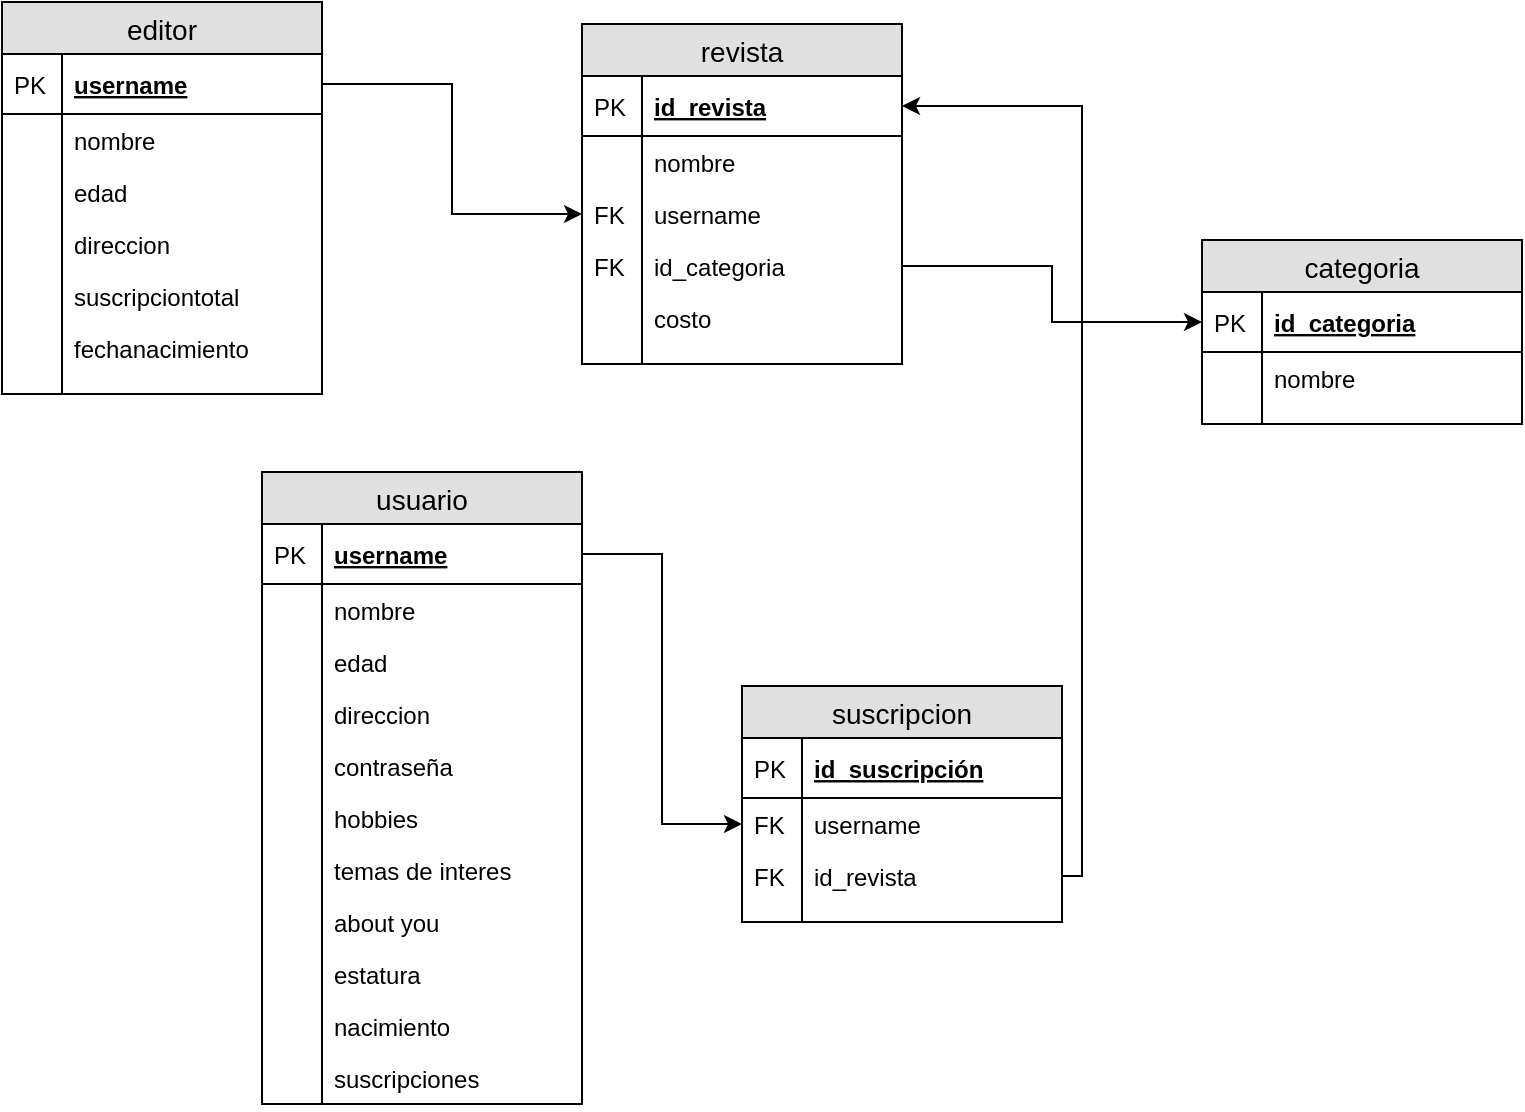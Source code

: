 <mxfile version="11.2.7" type="device" pages="1"><diagram id="twNf1dvfjhEyHfGUz9U5" name="Page-1"><mxGraphModel dx="687" dy="404" grid="1" gridSize="10" guides="1" tooltips="1" connect="1" arrows="1" fold="1" page="1" pageScale="1" pageWidth="850" pageHeight="1100" math="0" shadow="0"><root><mxCell id="0"/><mxCell id="1" parent="0"/><mxCell id="lhlkdjza3kE6KTOdstih-1" value="editor" style="swimlane;fontStyle=0;childLayout=stackLayout;horizontal=1;startSize=26;fillColor=#e0e0e0;horizontalStack=0;resizeParent=1;resizeParentMax=0;resizeLast=0;collapsible=1;marginBottom=0;swimlaneFillColor=#ffffff;align=center;fontSize=14;" vertex="1" parent="1"><mxGeometry x="330" y="80" width="160" height="196" as="geometry"/></mxCell><mxCell id="lhlkdjza3kE6KTOdstih-2" value="username" style="shape=partialRectangle;top=0;left=0;right=0;bottom=1;align=left;verticalAlign=middle;fillColor=none;spacingLeft=34;spacingRight=4;overflow=hidden;rotatable=0;points=[[0,0.5],[1,0.5]];portConstraint=eastwest;dropTarget=0;fontStyle=5;fontSize=12;" vertex="1" parent="lhlkdjza3kE6KTOdstih-1"><mxGeometry y="26" width="160" height="30" as="geometry"/></mxCell><mxCell id="lhlkdjza3kE6KTOdstih-3" value="PK" style="shape=partialRectangle;top=0;left=0;bottom=0;fillColor=none;align=left;verticalAlign=middle;spacingLeft=4;spacingRight=4;overflow=hidden;rotatable=0;points=[];portConstraint=eastwest;part=1;fontSize=12;" vertex="1" connectable="0" parent="lhlkdjza3kE6KTOdstih-2"><mxGeometry width="30" height="30" as="geometry"/></mxCell><mxCell id="lhlkdjza3kE6KTOdstih-4" value="nombre" style="shape=partialRectangle;top=0;left=0;right=0;bottom=0;align=left;verticalAlign=top;fillColor=none;spacingLeft=34;spacingRight=4;overflow=hidden;rotatable=0;points=[[0,0.5],[1,0.5]];portConstraint=eastwest;dropTarget=0;fontSize=12;" vertex="1" parent="lhlkdjza3kE6KTOdstih-1"><mxGeometry y="56" width="160" height="26" as="geometry"/></mxCell><mxCell id="lhlkdjza3kE6KTOdstih-5" value="" style="shape=partialRectangle;top=0;left=0;bottom=0;fillColor=none;align=left;verticalAlign=top;spacingLeft=4;spacingRight=4;overflow=hidden;rotatable=0;points=[];portConstraint=eastwest;part=1;fontSize=12;" vertex="1" connectable="0" parent="lhlkdjza3kE6KTOdstih-4"><mxGeometry width="30" height="26" as="geometry"/></mxCell><mxCell id="lhlkdjza3kE6KTOdstih-6" value="edad" style="shape=partialRectangle;top=0;left=0;right=0;bottom=0;align=left;verticalAlign=top;fillColor=none;spacingLeft=34;spacingRight=4;overflow=hidden;rotatable=0;points=[[0,0.5],[1,0.5]];portConstraint=eastwest;dropTarget=0;fontSize=12;" vertex="1" parent="lhlkdjza3kE6KTOdstih-1"><mxGeometry y="82" width="160" height="26" as="geometry"/></mxCell><mxCell id="lhlkdjza3kE6KTOdstih-7" value="" style="shape=partialRectangle;top=0;left=0;bottom=0;fillColor=none;align=left;verticalAlign=top;spacingLeft=4;spacingRight=4;overflow=hidden;rotatable=0;points=[];portConstraint=eastwest;part=1;fontSize=12;" vertex="1" connectable="0" parent="lhlkdjza3kE6KTOdstih-6"><mxGeometry width="30" height="26" as="geometry"/></mxCell><mxCell id="lhlkdjza3kE6KTOdstih-8" value="direccion" style="shape=partialRectangle;top=0;left=0;right=0;bottom=0;align=left;verticalAlign=top;fillColor=none;spacingLeft=34;spacingRight=4;overflow=hidden;rotatable=0;points=[[0,0.5],[1,0.5]];portConstraint=eastwest;dropTarget=0;fontSize=12;" vertex="1" parent="lhlkdjza3kE6KTOdstih-1"><mxGeometry y="108" width="160" height="26" as="geometry"/></mxCell><mxCell id="lhlkdjza3kE6KTOdstih-9" value="" style="shape=partialRectangle;top=0;left=0;bottom=0;fillColor=none;align=left;verticalAlign=top;spacingLeft=4;spacingRight=4;overflow=hidden;rotatable=0;points=[];portConstraint=eastwest;part=1;fontSize=12;" vertex="1" connectable="0" parent="lhlkdjza3kE6KTOdstih-8"><mxGeometry width="30" height="26" as="geometry"/></mxCell><mxCell id="lhlkdjza3kE6KTOdstih-12" value="suscripciontotal" style="shape=partialRectangle;top=0;left=0;right=0;bottom=0;align=left;verticalAlign=top;fillColor=none;spacingLeft=34;spacingRight=4;overflow=hidden;rotatable=0;points=[[0,0.5],[1,0.5]];portConstraint=eastwest;dropTarget=0;fontSize=12;" vertex="1" parent="lhlkdjza3kE6KTOdstih-1"><mxGeometry y="134" width="160" height="26" as="geometry"/></mxCell><mxCell id="lhlkdjza3kE6KTOdstih-13" value="" style="shape=partialRectangle;top=0;left=0;bottom=0;fillColor=none;align=left;verticalAlign=top;spacingLeft=4;spacingRight=4;overflow=hidden;rotatable=0;points=[];portConstraint=eastwest;part=1;fontSize=12;" vertex="1" connectable="0" parent="lhlkdjza3kE6KTOdstih-12"><mxGeometry width="30" height="26" as="geometry"/></mxCell><mxCell id="lhlkdjza3kE6KTOdstih-18" value="fechanacimiento" style="shape=partialRectangle;top=0;left=0;right=0;bottom=0;align=left;verticalAlign=top;fillColor=none;spacingLeft=34;spacingRight=4;overflow=hidden;rotatable=0;points=[[0,0.5],[1,0.5]];portConstraint=eastwest;dropTarget=0;fontSize=12;" vertex="1" parent="lhlkdjza3kE6KTOdstih-1"><mxGeometry y="160" width="160" height="26" as="geometry"/></mxCell><mxCell id="lhlkdjza3kE6KTOdstih-19" value="" style="shape=partialRectangle;top=0;left=0;bottom=0;fillColor=none;align=left;verticalAlign=top;spacingLeft=4;spacingRight=4;overflow=hidden;rotatable=0;points=[];portConstraint=eastwest;part=1;fontSize=12;" vertex="1" connectable="0" parent="lhlkdjza3kE6KTOdstih-18"><mxGeometry width="30" height="26" as="geometry"/></mxCell><mxCell id="lhlkdjza3kE6KTOdstih-10" value="" style="shape=partialRectangle;top=0;left=0;right=0;bottom=0;align=left;verticalAlign=top;fillColor=none;spacingLeft=34;spacingRight=4;overflow=hidden;rotatable=0;points=[[0,0.5],[1,0.5]];portConstraint=eastwest;dropTarget=0;fontSize=12;" vertex="1" parent="lhlkdjza3kE6KTOdstih-1"><mxGeometry y="186" width="160" height="10" as="geometry"/></mxCell><mxCell id="lhlkdjza3kE6KTOdstih-11" value="" style="shape=partialRectangle;top=0;left=0;bottom=0;fillColor=none;align=left;verticalAlign=top;spacingLeft=4;spacingRight=4;overflow=hidden;rotatable=0;points=[];portConstraint=eastwest;part=1;fontSize=12;" vertex="1" connectable="0" parent="lhlkdjza3kE6KTOdstih-10"><mxGeometry width="30" height="10" as="geometry"/></mxCell><mxCell id="lhlkdjza3kE6KTOdstih-22" value="usuario" style="swimlane;fontStyle=0;childLayout=stackLayout;horizontal=1;startSize=26;fillColor=#e0e0e0;horizontalStack=0;resizeParent=1;resizeParentMax=0;resizeLast=0;collapsible=1;marginBottom=0;swimlaneFillColor=#ffffff;align=center;fontSize=14;" vertex="1" parent="1"><mxGeometry x="460" y="315" width="160" height="316" as="geometry"/></mxCell><mxCell id="lhlkdjza3kE6KTOdstih-23" value="username" style="shape=partialRectangle;top=0;left=0;right=0;bottom=1;align=left;verticalAlign=middle;fillColor=none;spacingLeft=34;spacingRight=4;overflow=hidden;rotatable=0;points=[[0,0.5],[1,0.5]];portConstraint=eastwest;dropTarget=0;fontStyle=5;fontSize=12;" vertex="1" parent="lhlkdjza3kE6KTOdstih-22"><mxGeometry y="26" width="160" height="30" as="geometry"/></mxCell><mxCell id="lhlkdjza3kE6KTOdstih-24" value="PK" style="shape=partialRectangle;top=0;left=0;bottom=0;fillColor=none;align=left;verticalAlign=middle;spacingLeft=4;spacingRight=4;overflow=hidden;rotatable=0;points=[];portConstraint=eastwest;part=1;fontSize=12;" vertex="1" connectable="0" parent="lhlkdjza3kE6KTOdstih-23"><mxGeometry width="30" height="30" as="geometry"/></mxCell><mxCell id="lhlkdjza3kE6KTOdstih-25" value="nombre" style="shape=partialRectangle;top=0;left=0;right=0;bottom=0;align=left;verticalAlign=top;fillColor=none;spacingLeft=34;spacingRight=4;overflow=hidden;rotatable=0;points=[[0,0.5],[1,0.5]];portConstraint=eastwest;dropTarget=0;fontSize=12;" vertex="1" parent="lhlkdjza3kE6KTOdstih-22"><mxGeometry y="56" width="160" height="26" as="geometry"/></mxCell><mxCell id="lhlkdjza3kE6KTOdstih-26" value="" style="shape=partialRectangle;top=0;left=0;bottom=0;fillColor=none;align=left;verticalAlign=top;spacingLeft=4;spacingRight=4;overflow=hidden;rotatable=0;points=[];portConstraint=eastwest;part=1;fontSize=12;" vertex="1" connectable="0" parent="lhlkdjza3kE6KTOdstih-25"><mxGeometry width="30" height="26" as="geometry"/></mxCell><mxCell id="lhlkdjza3kE6KTOdstih-27" value="edad" style="shape=partialRectangle;top=0;left=0;right=0;bottom=0;align=left;verticalAlign=top;fillColor=none;spacingLeft=34;spacingRight=4;overflow=hidden;rotatable=0;points=[[0,0.5],[1,0.5]];portConstraint=eastwest;dropTarget=0;fontSize=12;" vertex="1" parent="lhlkdjza3kE6KTOdstih-22"><mxGeometry y="82" width="160" height="26" as="geometry"/></mxCell><mxCell id="lhlkdjza3kE6KTOdstih-28" value="" style="shape=partialRectangle;top=0;left=0;bottom=0;fillColor=none;align=left;verticalAlign=top;spacingLeft=4;spacingRight=4;overflow=hidden;rotatable=0;points=[];portConstraint=eastwest;part=1;fontSize=12;" vertex="1" connectable="0" parent="lhlkdjza3kE6KTOdstih-27"><mxGeometry width="30" height="26" as="geometry"/></mxCell><mxCell id="lhlkdjza3kE6KTOdstih-29" value="direccion" style="shape=partialRectangle;top=0;left=0;right=0;bottom=0;align=left;verticalAlign=top;fillColor=none;spacingLeft=34;spacingRight=4;overflow=hidden;rotatable=0;points=[[0,0.5],[1,0.5]];portConstraint=eastwest;dropTarget=0;fontSize=12;" vertex="1" parent="lhlkdjza3kE6KTOdstih-22"><mxGeometry y="108" width="160" height="26" as="geometry"/></mxCell><mxCell id="lhlkdjza3kE6KTOdstih-30" value="" style="shape=partialRectangle;top=0;left=0;bottom=0;fillColor=none;align=left;verticalAlign=top;spacingLeft=4;spacingRight=4;overflow=hidden;rotatable=0;points=[];portConstraint=eastwest;part=1;fontSize=12;" vertex="1" connectable="0" parent="lhlkdjza3kE6KTOdstih-29"><mxGeometry width="30" height="26" as="geometry"/></mxCell><mxCell id="lhlkdjza3kE6KTOdstih-33" value="contraseña" style="shape=partialRectangle;top=0;left=0;right=0;bottom=0;align=left;verticalAlign=top;fillColor=none;spacingLeft=34;spacingRight=4;overflow=hidden;rotatable=0;points=[[0,0.5],[1,0.5]];portConstraint=eastwest;dropTarget=0;fontSize=12;" vertex="1" parent="lhlkdjza3kE6KTOdstih-22"><mxGeometry y="134" width="160" height="26" as="geometry"/></mxCell><mxCell id="lhlkdjza3kE6KTOdstih-34" value="" style="shape=partialRectangle;top=0;left=0;bottom=0;fillColor=none;align=left;verticalAlign=top;spacingLeft=4;spacingRight=4;overflow=hidden;rotatable=0;points=[];portConstraint=eastwest;part=1;fontSize=12;" vertex="1" connectable="0" parent="lhlkdjza3kE6KTOdstih-33"><mxGeometry width="30" height="26" as="geometry"/></mxCell><mxCell id="lhlkdjza3kE6KTOdstih-35" value="hobbies" style="shape=partialRectangle;top=0;left=0;right=0;bottom=0;align=left;verticalAlign=top;fillColor=none;spacingLeft=34;spacingRight=4;overflow=hidden;rotatable=0;points=[[0,0.5],[1,0.5]];portConstraint=eastwest;dropTarget=0;fontSize=12;" vertex="1" parent="lhlkdjza3kE6KTOdstih-22"><mxGeometry y="160" width="160" height="26" as="geometry"/></mxCell><mxCell id="lhlkdjza3kE6KTOdstih-36" value="" style="shape=partialRectangle;top=0;left=0;bottom=0;fillColor=none;align=left;verticalAlign=top;spacingLeft=4;spacingRight=4;overflow=hidden;rotatable=0;points=[];portConstraint=eastwest;part=1;fontSize=12;" vertex="1" connectable="0" parent="lhlkdjza3kE6KTOdstih-35"><mxGeometry width="30" height="26" as="geometry"/></mxCell><mxCell id="lhlkdjza3kE6KTOdstih-37" value="temas de interes" style="shape=partialRectangle;top=0;left=0;right=0;bottom=0;align=left;verticalAlign=top;fillColor=none;spacingLeft=34;spacingRight=4;overflow=hidden;rotatable=0;points=[[0,0.5],[1,0.5]];portConstraint=eastwest;dropTarget=0;fontSize=12;" vertex="1" parent="lhlkdjza3kE6KTOdstih-22"><mxGeometry y="186" width="160" height="26" as="geometry"/></mxCell><mxCell id="lhlkdjza3kE6KTOdstih-38" value="" style="shape=partialRectangle;top=0;left=0;bottom=0;fillColor=none;align=left;verticalAlign=top;spacingLeft=4;spacingRight=4;overflow=hidden;rotatable=0;points=[];portConstraint=eastwest;part=1;fontSize=12;" vertex="1" connectable="0" parent="lhlkdjza3kE6KTOdstih-37"><mxGeometry width="30" height="26" as="geometry"/></mxCell><mxCell id="lhlkdjza3kE6KTOdstih-39" value="about you" style="shape=partialRectangle;top=0;left=0;right=0;bottom=0;align=left;verticalAlign=top;fillColor=none;spacingLeft=34;spacingRight=4;overflow=hidden;rotatable=0;points=[[0,0.5],[1,0.5]];portConstraint=eastwest;dropTarget=0;fontSize=12;" vertex="1" parent="lhlkdjza3kE6KTOdstih-22"><mxGeometry y="212" width="160" height="26" as="geometry"/></mxCell><mxCell id="lhlkdjza3kE6KTOdstih-40" value="" style="shape=partialRectangle;top=0;left=0;bottom=0;fillColor=none;align=left;verticalAlign=top;spacingLeft=4;spacingRight=4;overflow=hidden;rotatable=0;points=[];portConstraint=eastwest;part=1;fontSize=12;" vertex="1" connectable="0" parent="lhlkdjza3kE6KTOdstih-39"><mxGeometry width="30" height="26" as="geometry"/></mxCell><mxCell id="lhlkdjza3kE6KTOdstih-41" value="estatura" style="shape=partialRectangle;top=0;left=0;right=0;bottom=0;align=left;verticalAlign=top;fillColor=none;spacingLeft=34;spacingRight=4;overflow=hidden;rotatable=0;points=[[0,0.5],[1,0.5]];portConstraint=eastwest;dropTarget=0;fontSize=12;" vertex="1" parent="lhlkdjza3kE6KTOdstih-22"><mxGeometry y="238" width="160" height="26" as="geometry"/></mxCell><mxCell id="lhlkdjza3kE6KTOdstih-42" value="" style="shape=partialRectangle;top=0;left=0;bottom=0;fillColor=none;align=left;verticalAlign=top;spacingLeft=4;spacingRight=4;overflow=hidden;rotatable=0;points=[];portConstraint=eastwest;part=1;fontSize=12;" vertex="1" connectable="0" parent="lhlkdjza3kE6KTOdstih-41"><mxGeometry width="30" height="26" as="geometry"/></mxCell><mxCell id="lhlkdjza3kE6KTOdstih-43" value="nacimiento" style="shape=partialRectangle;top=0;left=0;right=0;bottom=0;align=left;verticalAlign=top;fillColor=none;spacingLeft=34;spacingRight=4;overflow=hidden;rotatable=0;points=[[0,0.5],[1,0.5]];portConstraint=eastwest;dropTarget=0;fontSize=12;" vertex="1" parent="lhlkdjza3kE6KTOdstih-22"><mxGeometry y="264" width="160" height="26" as="geometry"/></mxCell><mxCell id="lhlkdjza3kE6KTOdstih-44" value="" style="shape=partialRectangle;top=0;left=0;bottom=0;fillColor=none;align=left;verticalAlign=top;spacingLeft=4;spacingRight=4;overflow=hidden;rotatable=0;points=[];portConstraint=eastwest;part=1;fontSize=12;" vertex="1" connectable="0" parent="lhlkdjza3kE6KTOdstih-43"><mxGeometry width="30" height="26" as="geometry"/></mxCell><mxCell id="lhlkdjza3kE6KTOdstih-45" value="suscripciones" style="shape=partialRectangle;top=0;left=0;right=0;bottom=0;align=left;verticalAlign=top;fillColor=none;spacingLeft=34;spacingRight=4;overflow=hidden;rotatable=0;points=[[0,0.5],[1,0.5]];portConstraint=eastwest;dropTarget=0;fontSize=12;" vertex="1" parent="lhlkdjza3kE6KTOdstih-22"><mxGeometry y="290" width="160" height="26" as="geometry"/></mxCell><mxCell id="lhlkdjza3kE6KTOdstih-46" value="" style="shape=partialRectangle;top=0;left=0;bottom=0;fillColor=none;align=left;verticalAlign=top;spacingLeft=4;spacingRight=4;overflow=hidden;rotatable=0;points=[];portConstraint=eastwest;part=1;fontSize=12;" vertex="1" connectable="0" parent="lhlkdjza3kE6KTOdstih-45"><mxGeometry width="30" height="26" as="geometry"/></mxCell><mxCell id="lhlkdjza3kE6KTOdstih-47" value="suscripcion" style="swimlane;fontStyle=0;childLayout=stackLayout;horizontal=1;startSize=26;fillColor=#e0e0e0;horizontalStack=0;resizeParent=1;resizeParentMax=0;resizeLast=0;collapsible=1;marginBottom=0;swimlaneFillColor=#ffffff;align=center;fontSize=14;" vertex="1" parent="1"><mxGeometry x="700" y="422.045" width="160" height="118" as="geometry"/></mxCell><mxCell id="lhlkdjza3kE6KTOdstih-48" value="id_suscripción" style="shape=partialRectangle;top=0;left=0;right=0;bottom=1;align=left;verticalAlign=middle;fillColor=none;spacingLeft=34;spacingRight=4;overflow=hidden;rotatable=0;points=[[0,0.5],[1,0.5]];portConstraint=eastwest;dropTarget=0;fontStyle=5;fontSize=12;" vertex="1" parent="lhlkdjza3kE6KTOdstih-47"><mxGeometry y="26" width="160" height="30" as="geometry"/></mxCell><mxCell id="lhlkdjza3kE6KTOdstih-49" value="PK" style="shape=partialRectangle;top=0;left=0;bottom=0;fillColor=none;align=left;verticalAlign=middle;spacingLeft=4;spacingRight=4;overflow=hidden;rotatable=0;points=[];portConstraint=eastwest;part=1;fontSize=12;" vertex="1" connectable="0" parent="lhlkdjza3kE6KTOdstih-48"><mxGeometry width="30" height="30" as="geometry"/></mxCell><mxCell id="lhlkdjza3kE6KTOdstih-50" value="username" style="shape=partialRectangle;top=0;left=0;right=0;bottom=0;align=left;verticalAlign=top;fillColor=none;spacingLeft=34;spacingRight=4;overflow=hidden;rotatable=0;points=[[0,0.5],[1,0.5]];portConstraint=eastwest;dropTarget=0;fontSize=12;" vertex="1" parent="lhlkdjza3kE6KTOdstih-47"><mxGeometry y="56" width="160" height="26" as="geometry"/></mxCell><mxCell id="lhlkdjza3kE6KTOdstih-51" value="FK" style="shape=partialRectangle;top=0;left=0;bottom=0;fillColor=none;align=left;verticalAlign=top;spacingLeft=4;spacingRight=4;overflow=hidden;rotatable=0;points=[];portConstraint=eastwest;part=1;fontSize=12;" vertex="1" connectable="0" parent="lhlkdjza3kE6KTOdstih-50"><mxGeometry width="30" height="26" as="geometry"/></mxCell><mxCell id="lhlkdjza3kE6KTOdstih-52" value="id_revista" style="shape=partialRectangle;top=0;left=0;right=0;bottom=0;align=left;verticalAlign=top;fillColor=none;spacingLeft=34;spacingRight=4;overflow=hidden;rotatable=0;points=[[0,0.5],[1,0.5]];portConstraint=eastwest;dropTarget=0;fontSize=12;" vertex="1" parent="lhlkdjza3kE6KTOdstih-47"><mxGeometry y="82" width="160" height="26" as="geometry"/></mxCell><mxCell id="lhlkdjza3kE6KTOdstih-53" value="FK" style="shape=partialRectangle;top=0;left=0;bottom=0;fillColor=none;align=left;verticalAlign=top;spacingLeft=4;spacingRight=4;overflow=hidden;rotatable=0;points=[];portConstraint=eastwest;part=1;fontSize=12;" vertex="1" connectable="0" parent="lhlkdjza3kE6KTOdstih-52"><mxGeometry width="30" height="26" as="geometry"/></mxCell><mxCell id="lhlkdjza3kE6KTOdstih-56" value="" style="shape=partialRectangle;top=0;left=0;right=0;bottom=0;align=left;verticalAlign=top;fillColor=none;spacingLeft=34;spacingRight=4;overflow=hidden;rotatable=0;points=[[0,0.5],[1,0.5]];portConstraint=eastwest;dropTarget=0;fontSize=12;" vertex="1" parent="lhlkdjza3kE6KTOdstih-47"><mxGeometry y="108" width="160" height="10" as="geometry"/></mxCell><mxCell id="lhlkdjza3kE6KTOdstih-57" value="" style="shape=partialRectangle;top=0;left=0;bottom=0;fillColor=none;align=left;verticalAlign=top;spacingLeft=4;spacingRight=4;overflow=hidden;rotatable=0;points=[];portConstraint=eastwest;part=1;fontSize=12;" vertex="1" connectable="0" parent="lhlkdjza3kE6KTOdstih-56"><mxGeometry width="30" height="10" as="geometry"/></mxCell><mxCell id="lhlkdjza3kE6KTOdstih-59" value="revista" style="swimlane;fontStyle=0;childLayout=stackLayout;horizontal=1;startSize=26;fillColor=#e0e0e0;horizontalStack=0;resizeParent=1;resizeParentMax=0;resizeLast=0;collapsible=1;marginBottom=0;swimlaneFillColor=#ffffff;align=center;fontSize=14;" vertex="1" parent="1"><mxGeometry x="620" y="91" width="160" height="170" as="geometry"/></mxCell><mxCell id="lhlkdjza3kE6KTOdstih-60" value="id_revista" style="shape=partialRectangle;top=0;left=0;right=0;bottom=1;align=left;verticalAlign=middle;fillColor=none;spacingLeft=34;spacingRight=4;overflow=hidden;rotatable=0;points=[[0,0.5],[1,0.5]];portConstraint=eastwest;dropTarget=0;fontStyle=5;fontSize=12;" vertex="1" parent="lhlkdjza3kE6KTOdstih-59"><mxGeometry y="26" width="160" height="30" as="geometry"/></mxCell><mxCell id="lhlkdjza3kE6KTOdstih-61" value="PK" style="shape=partialRectangle;top=0;left=0;bottom=0;fillColor=none;align=left;verticalAlign=middle;spacingLeft=4;spacingRight=4;overflow=hidden;rotatable=0;points=[];portConstraint=eastwest;part=1;fontSize=12;" vertex="1" connectable="0" parent="lhlkdjza3kE6KTOdstih-60"><mxGeometry width="30" height="30" as="geometry"/></mxCell><mxCell id="lhlkdjza3kE6KTOdstih-62" value="nombre" style="shape=partialRectangle;top=0;left=0;right=0;bottom=0;align=left;verticalAlign=top;fillColor=none;spacingLeft=34;spacingRight=4;overflow=hidden;rotatable=0;points=[[0,0.5],[1,0.5]];portConstraint=eastwest;dropTarget=0;fontSize=12;" vertex="1" parent="lhlkdjza3kE6KTOdstih-59"><mxGeometry y="56" width="160" height="26" as="geometry"/></mxCell><mxCell id="lhlkdjza3kE6KTOdstih-63" value="" style="shape=partialRectangle;top=0;left=0;bottom=0;fillColor=none;align=left;verticalAlign=top;spacingLeft=4;spacingRight=4;overflow=hidden;rotatable=0;points=[];portConstraint=eastwest;part=1;fontSize=12;" vertex="1" connectable="0" parent="lhlkdjza3kE6KTOdstih-62"><mxGeometry width="30" height="26" as="geometry"/></mxCell><mxCell id="lhlkdjza3kE6KTOdstih-103" value="username" style="shape=partialRectangle;top=0;left=0;right=0;bottom=0;align=left;verticalAlign=top;fillColor=none;spacingLeft=34;spacingRight=4;overflow=hidden;rotatable=0;points=[[0,0.5],[1,0.5]];portConstraint=eastwest;dropTarget=0;fontSize=12;" vertex="1" parent="lhlkdjza3kE6KTOdstih-59"><mxGeometry y="82" width="160" height="26" as="geometry"/></mxCell><mxCell id="lhlkdjza3kE6KTOdstih-104" value="FK" style="shape=partialRectangle;top=0;left=0;bottom=0;fillColor=none;align=left;verticalAlign=top;spacingLeft=4;spacingRight=4;overflow=hidden;rotatable=0;points=[];portConstraint=eastwest;part=1;fontSize=12;" vertex="1" connectable="0" parent="lhlkdjza3kE6KTOdstih-103"><mxGeometry width="30" height="26" as="geometry"/></mxCell><mxCell id="lhlkdjza3kE6KTOdstih-64" value="id_categoria" style="shape=partialRectangle;top=0;left=0;right=0;bottom=0;align=left;verticalAlign=top;fillColor=none;spacingLeft=34;spacingRight=4;overflow=hidden;rotatable=0;points=[[0,0.5],[1,0.5]];portConstraint=eastwest;dropTarget=0;fontSize=12;" vertex="1" parent="lhlkdjza3kE6KTOdstih-59"><mxGeometry y="108" width="160" height="26" as="geometry"/></mxCell><mxCell id="lhlkdjza3kE6KTOdstih-65" value="FK" style="shape=partialRectangle;top=0;left=0;bottom=0;fillColor=none;align=left;verticalAlign=top;spacingLeft=4;spacingRight=4;overflow=hidden;rotatable=0;points=[];portConstraint=eastwest;part=1;fontSize=12;" vertex="1" connectable="0" parent="lhlkdjza3kE6KTOdstih-64"><mxGeometry width="30" height="26" as="geometry"/></mxCell><mxCell id="lhlkdjza3kE6KTOdstih-66" value="costo" style="shape=partialRectangle;top=0;left=0;right=0;bottom=0;align=left;verticalAlign=top;fillColor=none;spacingLeft=34;spacingRight=4;overflow=hidden;rotatable=0;points=[[0,0.5],[1,0.5]];portConstraint=eastwest;dropTarget=0;fontSize=12;" vertex="1" parent="lhlkdjza3kE6KTOdstih-59"><mxGeometry y="134" width="160" height="26" as="geometry"/></mxCell><mxCell id="lhlkdjza3kE6KTOdstih-67" value="" style="shape=partialRectangle;top=0;left=0;bottom=0;fillColor=none;align=left;verticalAlign=top;spacingLeft=4;spacingRight=4;overflow=hidden;rotatable=0;points=[];portConstraint=eastwest;part=1;fontSize=12;" vertex="1" connectable="0" parent="lhlkdjza3kE6KTOdstih-66"><mxGeometry width="30" height="26" as="geometry"/></mxCell><mxCell id="lhlkdjza3kE6KTOdstih-68" value="" style="shape=partialRectangle;top=0;left=0;right=0;bottom=0;align=left;verticalAlign=top;fillColor=none;spacingLeft=34;spacingRight=4;overflow=hidden;rotatable=0;points=[[0,0.5],[1,0.5]];portConstraint=eastwest;dropTarget=0;fontSize=12;" vertex="1" parent="lhlkdjza3kE6KTOdstih-59"><mxGeometry y="160" width="160" height="10" as="geometry"/></mxCell><mxCell id="lhlkdjza3kE6KTOdstih-69" value="" style="shape=partialRectangle;top=0;left=0;bottom=0;fillColor=none;align=left;verticalAlign=top;spacingLeft=4;spacingRight=4;overflow=hidden;rotatable=0;points=[];portConstraint=eastwest;part=1;fontSize=12;" vertex="1" connectable="0" parent="lhlkdjza3kE6KTOdstih-68"><mxGeometry width="30" height="10" as="geometry"/></mxCell><mxCell id="lhlkdjza3kE6KTOdstih-70" value="categoria" style="swimlane;fontStyle=0;childLayout=stackLayout;horizontal=1;startSize=26;fillColor=#e0e0e0;horizontalStack=0;resizeParent=1;resizeParentMax=0;resizeLast=0;collapsible=1;marginBottom=0;swimlaneFillColor=#ffffff;align=center;fontSize=14;" vertex="1" parent="1"><mxGeometry x="930" y="199" width="160" height="92" as="geometry"/></mxCell><mxCell id="lhlkdjza3kE6KTOdstih-71" value="id_categoria" style="shape=partialRectangle;top=0;left=0;right=0;bottom=1;align=left;verticalAlign=middle;fillColor=none;spacingLeft=34;spacingRight=4;overflow=hidden;rotatable=0;points=[[0,0.5],[1,0.5]];portConstraint=eastwest;dropTarget=0;fontStyle=5;fontSize=12;" vertex="1" parent="lhlkdjza3kE6KTOdstih-70"><mxGeometry y="26" width="160" height="30" as="geometry"/></mxCell><mxCell id="lhlkdjza3kE6KTOdstih-72" value="PK" style="shape=partialRectangle;top=0;left=0;bottom=0;fillColor=none;align=left;verticalAlign=middle;spacingLeft=4;spacingRight=4;overflow=hidden;rotatable=0;points=[];portConstraint=eastwest;part=1;fontSize=12;" vertex="1" connectable="0" parent="lhlkdjza3kE6KTOdstih-71"><mxGeometry width="30" height="30" as="geometry"/></mxCell><mxCell id="lhlkdjza3kE6KTOdstih-73" value="nombre" style="shape=partialRectangle;top=0;left=0;right=0;bottom=0;align=left;verticalAlign=top;fillColor=none;spacingLeft=34;spacingRight=4;overflow=hidden;rotatable=0;points=[[0,0.5],[1,0.5]];portConstraint=eastwest;dropTarget=0;fontSize=12;" vertex="1" parent="lhlkdjza3kE6KTOdstih-70"><mxGeometry y="56" width="160" height="26" as="geometry"/></mxCell><mxCell id="lhlkdjza3kE6KTOdstih-74" value="" style="shape=partialRectangle;top=0;left=0;bottom=0;fillColor=none;align=left;verticalAlign=top;spacingLeft=4;spacingRight=4;overflow=hidden;rotatable=0;points=[];portConstraint=eastwest;part=1;fontSize=12;" vertex="1" connectable="0" parent="lhlkdjza3kE6KTOdstih-73"><mxGeometry width="30" height="26" as="geometry"/></mxCell><mxCell id="lhlkdjza3kE6KTOdstih-79" value="" style="shape=partialRectangle;top=0;left=0;right=0;bottom=0;align=left;verticalAlign=top;fillColor=none;spacingLeft=34;spacingRight=4;overflow=hidden;rotatable=0;points=[[0,0.5],[1,0.5]];portConstraint=eastwest;dropTarget=0;fontSize=12;" vertex="1" parent="lhlkdjza3kE6KTOdstih-70"><mxGeometry y="82" width="160" height="10" as="geometry"/></mxCell><mxCell id="lhlkdjza3kE6KTOdstih-80" value="" style="shape=partialRectangle;top=0;left=0;bottom=0;fillColor=none;align=left;verticalAlign=top;spacingLeft=4;spacingRight=4;overflow=hidden;rotatable=0;points=[];portConstraint=eastwest;part=1;fontSize=12;" vertex="1" connectable="0" parent="lhlkdjza3kE6KTOdstih-79"><mxGeometry width="30" height="10" as="geometry"/></mxCell><mxCell id="lhlkdjza3kE6KTOdstih-105" style="edgeStyle=orthogonalEdgeStyle;rounded=0;orthogonalLoop=1;jettySize=auto;html=1;exitX=1;exitY=0.5;exitDx=0;exitDy=0;entryX=0;entryY=0.5;entryDx=0;entryDy=0;" edge="1" parent="1" source="lhlkdjza3kE6KTOdstih-2" target="lhlkdjza3kE6KTOdstih-103"><mxGeometry relative="1" as="geometry"/></mxCell><mxCell id="lhlkdjza3kE6KTOdstih-106" style="edgeStyle=orthogonalEdgeStyle;rounded=0;orthogonalLoop=1;jettySize=auto;html=1;exitX=1;exitY=0.5;exitDx=0;exitDy=0;entryX=0;entryY=0.5;entryDx=0;entryDy=0;" edge="1" parent="1" source="lhlkdjza3kE6KTOdstih-23" target="lhlkdjza3kE6KTOdstih-50"><mxGeometry relative="1" as="geometry"/></mxCell><mxCell id="lhlkdjza3kE6KTOdstih-107" style="edgeStyle=orthogonalEdgeStyle;rounded=0;orthogonalLoop=1;jettySize=auto;html=1;exitX=1;exitY=0.5;exitDx=0;exitDy=0;entryX=1;entryY=0.5;entryDx=0;entryDy=0;" edge="1" parent="1" source="lhlkdjza3kE6KTOdstih-52" target="lhlkdjza3kE6KTOdstih-60"><mxGeometry relative="1" as="geometry"><Array as="points"><mxPoint x="870" y="517"/><mxPoint x="870" y="132"/></Array></mxGeometry></mxCell><mxCell id="lhlkdjza3kE6KTOdstih-108" style="edgeStyle=orthogonalEdgeStyle;rounded=0;orthogonalLoop=1;jettySize=auto;html=1;exitX=1;exitY=0.5;exitDx=0;exitDy=0;entryX=0;entryY=0.5;entryDx=0;entryDy=0;" edge="1" parent="1" source="lhlkdjza3kE6KTOdstih-64" target="lhlkdjza3kE6KTOdstih-71"><mxGeometry relative="1" as="geometry"/></mxCell></root></mxGraphModel></diagram></mxfile>